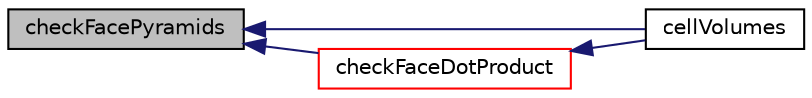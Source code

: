 digraph "checkFacePyramids"
{
  bgcolor="transparent";
  edge [fontname="Helvetica",fontsize="10",labelfontname="Helvetica",labelfontsize="10"];
  node [fontname="Helvetica",fontsize="10",shape=record];
  rankdir="LR";
  Node1 [label="checkFacePyramids",height=0.2,width=0.4,color="black", fillcolor="grey75", style="filled", fontcolor="black"];
  Node1 -> Node2 [dir="back",color="midnightblue",fontsize="10",style="solid",fontname="Helvetica"];
  Node2 [label="cellVolumes",height=0.2,width=0.4,color="black",URL="$a02008.html#a40e07e1b8fd6e3181df1f67a89f962a4"];
  Node1 -> Node3 [dir="back",color="midnightblue",fontsize="10",style="solid",fontname="Helvetica"];
  Node3 [label="checkFaceDotProduct",height=0.2,width=0.4,color="red",URL="$a02008.html#abe689b0ea95babc2086677dec53f57f2"];
  Node3 -> Node2 [dir="back",color="midnightblue",fontsize="10",style="solid",fontname="Helvetica"];
}
